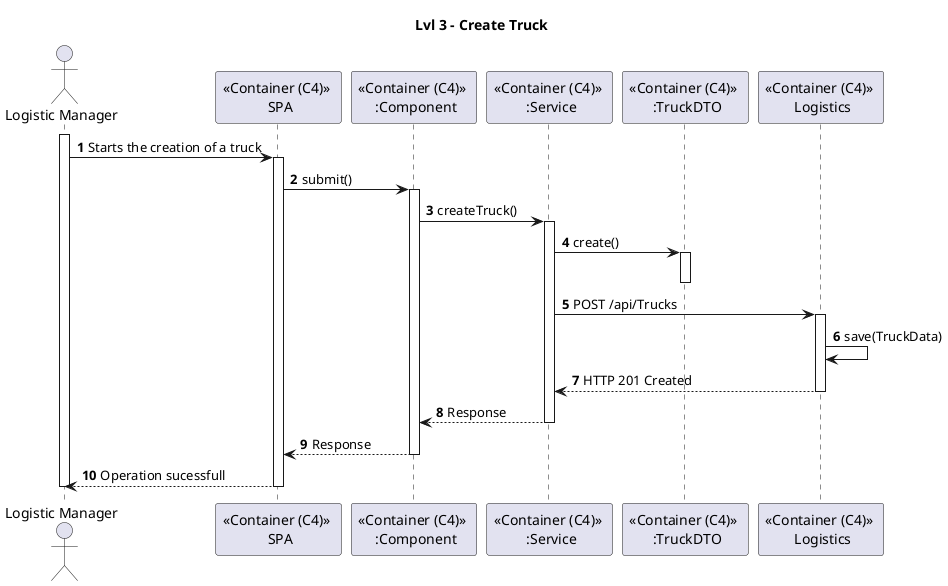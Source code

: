 @startuml US

title Lvl 3 - Create Truck

autonumber

actor "Logistic Manager" as FM
participant "<< Container (C4) >> \n SPA" as S
participant "<< Container (C4) >> \n :Component" as C
participant "<< Container (C4) >> \n :Service" as SV
participant "<< Container (C4) >> \n :TruckDTO" as DTO
participant "<< Container (C4) >> \n Logistics" as LG


activate FM
FM -> S : Starts the creation of a truck

activate S
S -> C : submit()
activate C

C -> SV : createTruck()
activate SV

SV -> DTO : create()
activate DTO
deactivate DTO

SV -> LG : POST /api/Trucks
activate LG

LG -> LG : save(TruckData)

LG --> SV : HTTP 201 Created
deactivate LG

SV --> C : Response
deactivate SV

C --> S : Response
deactivate C
S --> FM : Operation sucessfull
deactivate S

deactivate FM

@enduml